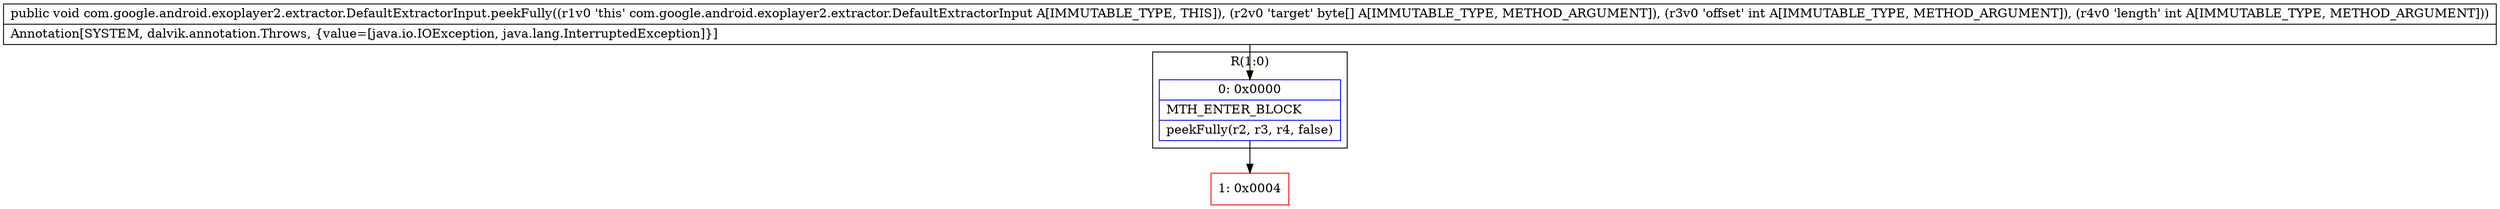 digraph "CFG forcom.google.android.exoplayer2.extractor.DefaultExtractorInput.peekFully([BII)V" {
subgraph cluster_Region_1100350557 {
label = "R(1:0)";
node [shape=record,color=blue];
Node_0 [shape=record,label="{0\:\ 0x0000|MTH_ENTER_BLOCK\l|peekFully(r2, r3, r4, false)\l}"];
}
Node_1 [shape=record,color=red,label="{1\:\ 0x0004}"];
MethodNode[shape=record,label="{public void com.google.android.exoplayer2.extractor.DefaultExtractorInput.peekFully((r1v0 'this' com.google.android.exoplayer2.extractor.DefaultExtractorInput A[IMMUTABLE_TYPE, THIS]), (r2v0 'target' byte[] A[IMMUTABLE_TYPE, METHOD_ARGUMENT]), (r3v0 'offset' int A[IMMUTABLE_TYPE, METHOD_ARGUMENT]), (r4v0 'length' int A[IMMUTABLE_TYPE, METHOD_ARGUMENT]))  | Annotation[SYSTEM, dalvik.annotation.Throws, \{value=[java.io.IOException, java.lang.InterruptedException]\}]\l}"];
MethodNode -> Node_0;
Node_0 -> Node_1;
}

